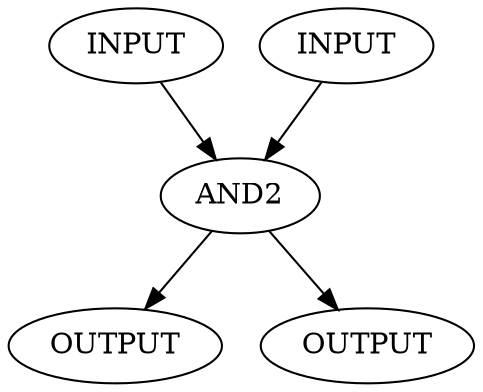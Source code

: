 digraph test {

I1 [label = "INPUT"];
I2 [label = "INPUT"];

GATE [label = "AND2" ];

O1 [label = "OUTPUT"];
O2 [label = "OUTPUT"];

I1 -> GATE -> O1;
I2 -> GATE;

GATE -> O2;
}

